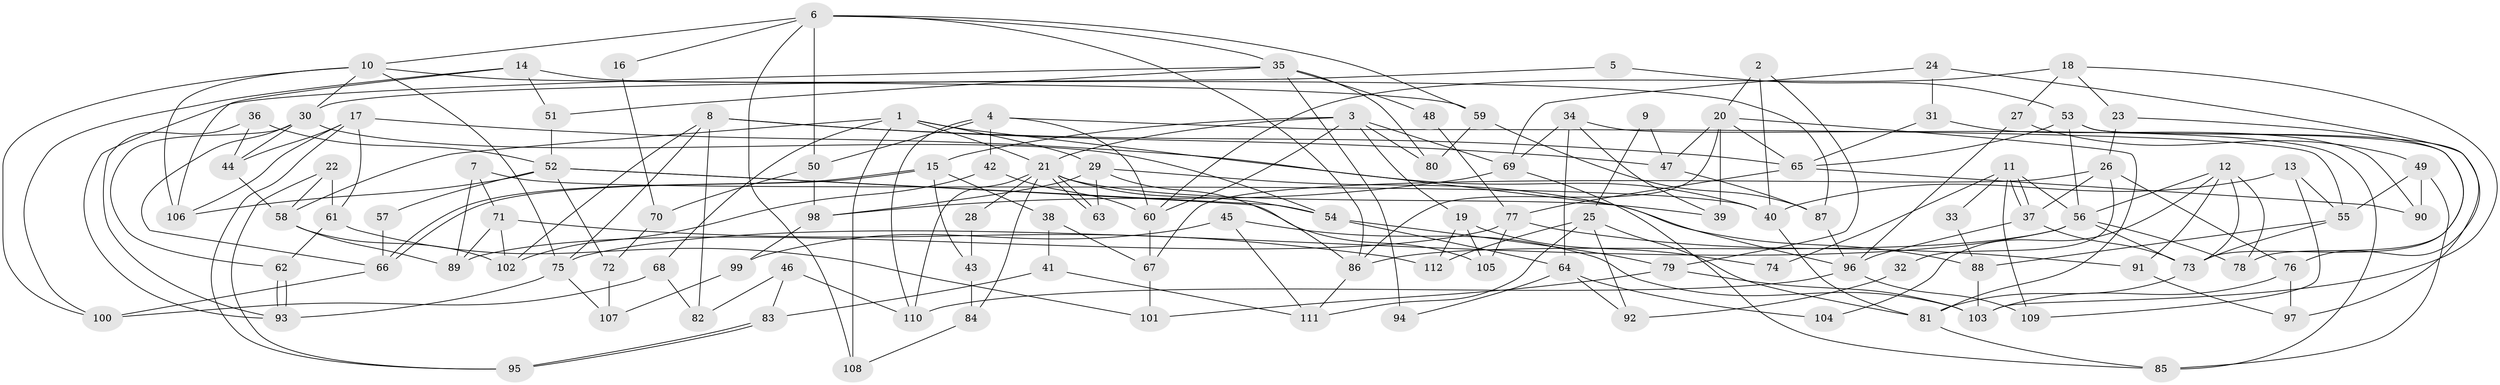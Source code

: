 // Generated by graph-tools (version 1.1) at 2025/11/02/27/25 16:11:24]
// undirected, 112 vertices, 224 edges
graph export_dot {
graph [start="1"]
  node [color=gray90,style=filled];
  1;
  2;
  3;
  4;
  5;
  6;
  7;
  8;
  9;
  10;
  11;
  12;
  13;
  14;
  15;
  16;
  17;
  18;
  19;
  20;
  21;
  22;
  23;
  24;
  25;
  26;
  27;
  28;
  29;
  30;
  31;
  32;
  33;
  34;
  35;
  36;
  37;
  38;
  39;
  40;
  41;
  42;
  43;
  44;
  45;
  46;
  47;
  48;
  49;
  50;
  51;
  52;
  53;
  54;
  55;
  56;
  57;
  58;
  59;
  60;
  61;
  62;
  63;
  64;
  65;
  66;
  67;
  68;
  69;
  70;
  71;
  72;
  73;
  74;
  75;
  76;
  77;
  78;
  79;
  80;
  81;
  82;
  83;
  84;
  85;
  86;
  87;
  88;
  89;
  90;
  91;
  92;
  93;
  94;
  95;
  96;
  97;
  98;
  99;
  100;
  101;
  102;
  103;
  104;
  105;
  106;
  107;
  108;
  109;
  110;
  111;
  112;
  1 -- 21;
  1 -- 29;
  1 -- 58;
  1 -- 68;
  1 -- 96;
  1 -- 108;
  2 -- 20;
  2 -- 40;
  2 -- 79;
  3 -- 60;
  3 -- 80;
  3 -- 15;
  3 -- 19;
  3 -- 21;
  3 -- 69;
  4 -- 55;
  4 -- 110;
  4 -- 42;
  4 -- 50;
  4 -- 60;
  5 -- 30;
  5 -- 53;
  6 -- 10;
  6 -- 59;
  6 -- 16;
  6 -- 35;
  6 -- 50;
  6 -- 86;
  6 -- 108;
  7 -- 40;
  7 -- 89;
  7 -- 71;
  8 -- 65;
  8 -- 75;
  8 -- 47;
  8 -- 82;
  8 -- 102;
  9 -- 25;
  9 -- 47;
  10 -- 100;
  10 -- 30;
  10 -- 59;
  10 -- 75;
  10 -- 106;
  11 -- 56;
  11 -- 37;
  11 -- 37;
  11 -- 33;
  11 -- 74;
  11 -- 109;
  12 -- 73;
  12 -- 56;
  12 -- 78;
  12 -- 91;
  12 -- 104;
  13 -- 109;
  13 -- 55;
  13 -- 40;
  14 -- 106;
  14 -- 87;
  14 -- 51;
  14 -- 100;
  15 -- 66;
  15 -- 66;
  15 -- 38;
  15 -- 43;
  16 -- 70;
  17 -- 44;
  17 -- 40;
  17 -- 61;
  17 -- 95;
  17 -- 106;
  18 -- 60;
  18 -- 103;
  18 -- 23;
  18 -- 27;
  19 -- 105;
  19 -- 74;
  19 -- 112;
  20 -- 81;
  20 -- 86;
  20 -- 39;
  20 -- 47;
  20 -- 65;
  21 -- 63;
  21 -- 63;
  21 -- 28;
  21 -- 39;
  21 -- 54;
  21 -- 84;
  21 -- 110;
  22 -- 95;
  22 -- 61;
  22 -- 58;
  23 -- 73;
  23 -- 26;
  24 -- 69;
  24 -- 76;
  24 -- 31;
  25 -- 81;
  25 -- 112;
  25 -- 92;
  25 -- 111;
  26 -- 37;
  26 -- 32;
  26 -- 67;
  26 -- 76;
  27 -- 96;
  27 -- 49;
  28 -- 43;
  29 -- 86;
  29 -- 98;
  29 -- 63;
  29 -- 88;
  30 -- 54;
  30 -- 62;
  30 -- 44;
  30 -- 66;
  31 -- 65;
  31 -- 90;
  32 -- 92;
  33 -- 88;
  34 -- 69;
  34 -- 39;
  34 -- 64;
  34 -- 85;
  35 -- 51;
  35 -- 48;
  35 -- 80;
  35 -- 93;
  35 -- 94;
  36 -- 44;
  36 -- 93;
  36 -- 52;
  37 -- 73;
  37 -- 96;
  38 -- 67;
  38 -- 41;
  40 -- 81;
  41 -- 83;
  41 -- 111;
  42 -- 102;
  42 -- 60;
  43 -- 84;
  44 -- 58;
  45 -- 103;
  45 -- 111;
  45 -- 99;
  46 -- 110;
  46 -- 82;
  46 -- 83;
  47 -- 87;
  48 -- 77;
  49 -- 90;
  49 -- 55;
  49 -- 85;
  50 -- 70;
  50 -- 98;
  51 -- 52;
  52 -- 106;
  52 -- 54;
  52 -- 57;
  52 -- 72;
  52 -- 105;
  53 -- 78;
  53 -- 56;
  53 -- 65;
  53 -- 97;
  54 -- 64;
  54 -- 79;
  55 -- 88;
  55 -- 73;
  56 -- 86;
  56 -- 75;
  56 -- 73;
  56 -- 78;
  57 -- 66;
  58 -- 89;
  58 -- 102;
  59 -- 87;
  59 -- 80;
  60 -- 67;
  61 -- 101;
  61 -- 62;
  62 -- 93;
  62 -- 93;
  64 -- 92;
  64 -- 94;
  64 -- 104;
  65 -- 77;
  65 -- 90;
  66 -- 100;
  67 -- 101;
  68 -- 100;
  68 -- 82;
  69 -- 85;
  69 -- 98;
  70 -- 72;
  71 -- 102;
  71 -- 89;
  71 -- 112;
  72 -- 107;
  73 -- 81;
  75 -- 93;
  75 -- 107;
  76 -- 97;
  76 -- 103;
  77 -- 89;
  77 -- 91;
  77 -- 105;
  79 -- 101;
  79 -- 103;
  81 -- 85;
  83 -- 95;
  83 -- 95;
  84 -- 108;
  86 -- 111;
  87 -- 96;
  88 -- 103;
  91 -- 97;
  96 -- 109;
  96 -- 110;
  98 -- 99;
  99 -- 107;
}
